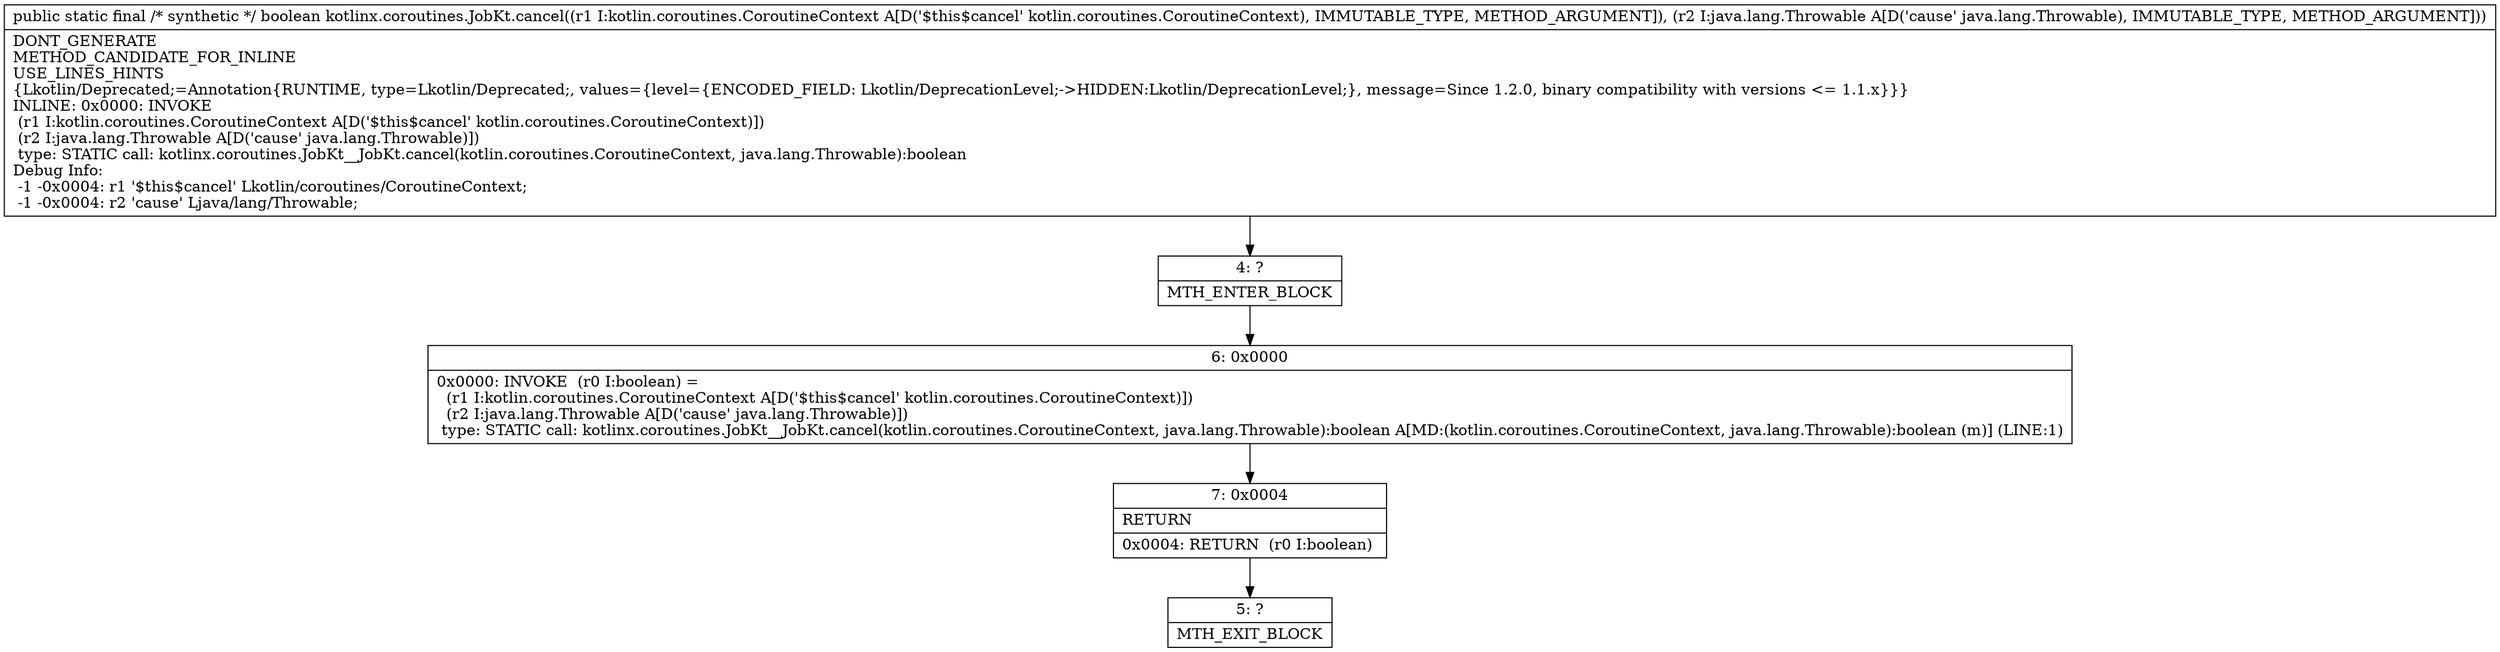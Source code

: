digraph "CFG forkotlinx.coroutines.JobKt.cancel(Lkotlin\/coroutines\/CoroutineContext;Ljava\/lang\/Throwable;)Z" {
Node_4 [shape=record,label="{4\:\ ?|MTH_ENTER_BLOCK\l}"];
Node_6 [shape=record,label="{6\:\ 0x0000|0x0000: INVOKE  (r0 I:boolean) = \l  (r1 I:kotlin.coroutines.CoroutineContext A[D('$this$cancel' kotlin.coroutines.CoroutineContext)])\l  (r2 I:java.lang.Throwable A[D('cause' java.lang.Throwable)])\l type: STATIC call: kotlinx.coroutines.JobKt__JobKt.cancel(kotlin.coroutines.CoroutineContext, java.lang.Throwable):boolean A[MD:(kotlin.coroutines.CoroutineContext, java.lang.Throwable):boolean (m)] (LINE:1)\l}"];
Node_7 [shape=record,label="{7\:\ 0x0004|RETURN\l|0x0004: RETURN  (r0 I:boolean) \l}"];
Node_5 [shape=record,label="{5\:\ ?|MTH_EXIT_BLOCK\l}"];
MethodNode[shape=record,label="{public static final \/* synthetic *\/ boolean kotlinx.coroutines.JobKt.cancel((r1 I:kotlin.coroutines.CoroutineContext A[D('$this$cancel' kotlin.coroutines.CoroutineContext), IMMUTABLE_TYPE, METHOD_ARGUMENT]), (r2 I:java.lang.Throwable A[D('cause' java.lang.Throwable), IMMUTABLE_TYPE, METHOD_ARGUMENT]))  | DONT_GENERATE\lMETHOD_CANDIDATE_FOR_INLINE\lUSE_LINES_HINTS\l\{Lkotlin\/Deprecated;=Annotation\{RUNTIME, type=Lkotlin\/Deprecated;, values=\{level=\{ENCODED_FIELD: Lkotlin\/DeprecationLevel;\-\>HIDDEN:Lkotlin\/DeprecationLevel;\}, message=Since 1.2.0, binary compatibility with versions \<= 1.1.x\}\}\}\lINLINE: 0x0000: INVOKE  \l  (r1 I:kotlin.coroutines.CoroutineContext A[D('$this$cancel' kotlin.coroutines.CoroutineContext)])\l  (r2 I:java.lang.Throwable A[D('cause' java.lang.Throwable)])\l type: STATIC call: kotlinx.coroutines.JobKt__JobKt.cancel(kotlin.coroutines.CoroutineContext, java.lang.Throwable):boolean\lDebug Info:\l  \-1 \-0x0004: r1 '$this$cancel' Lkotlin\/coroutines\/CoroutineContext;\l  \-1 \-0x0004: r2 'cause' Ljava\/lang\/Throwable;\l}"];
MethodNode -> Node_4;Node_4 -> Node_6;
Node_6 -> Node_7;
Node_7 -> Node_5;
}

